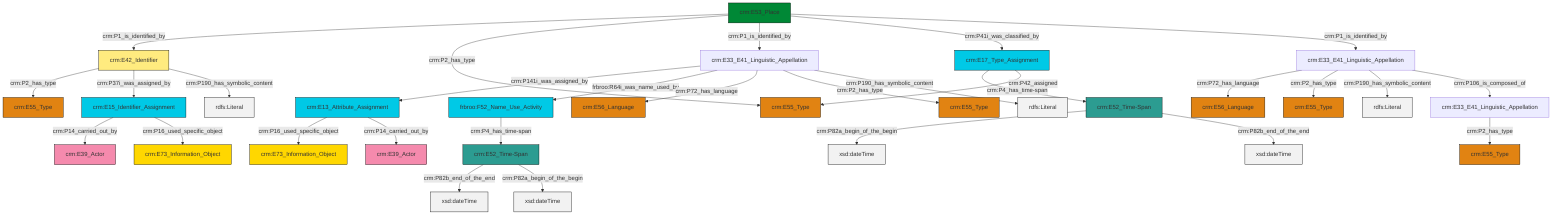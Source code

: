 graph TD
classDef Literal fill:#f2f2f2,stroke:#000000;
classDef CRM_Entity fill:#FFFFFF,stroke:#000000;
classDef Temporal_Entity fill:#00C9E6, stroke:#000000;
classDef Type fill:#E18312, stroke:#000000;
classDef Time-Span fill:#2C9C91, stroke:#000000;
classDef Appellation fill:#FFEB7F, stroke:#000000;
classDef Place fill:#008836, stroke:#000000;
classDef Persistent_Item fill:#B266B2, stroke:#000000;
classDef Conceptual_Object fill:#FFD700, stroke:#000000;
classDef Physical_Thing fill:#D2B48C, stroke:#000000;
classDef Actor fill:#f58aad, stroke:#000000;
classDef PC_Classes fill:#4ce600, stroke:#000000;
classDef Multi fill:#cccccc,stroke:#000000;

4["crm:E33_E41_Linguistic_Appellation"]:::Default -->|crm:P72_has_language| 8["crm:E56_Language"]:::Type
4["crm:E33_E41_Linguistic_Appellation"]:::Default -->|crm:P2_has_type| 11["crm:E55_Type"]:::Type
13["crm:E17_Type_Assignment"]:::Temporal_Entity -->|crm:P4_has_time-span| 2["crm:E52_Time-Span"]:::Time-Span
16["crm:E33_E41_Linguistic_Appellation"]:::Default -->|crm:P141i_was_assigned_by| 9["crm:E13_Attribute_Assignment"]:::Temporal_Entity
17["crm:E33_E41_Linguistic_Appellation"]:::Default -->|crm:P2_has_type| 18["crm:E55_Type"]:::Type
13["crm:E17_Type_Assignment"]:::Temporal_Entity -->|crm:P42_assigned| 0["crm:E55_Type"]:::Type
2["crm:E52_Time-Span"]:::Time-Span -->|crm:P82a_begin_of_the_begin| 21[xsd:dateTime]:::Literal
6["crm:E15_Identifier_Assignment"]:::Temporal_Entity -->|crm:P14_carried_out_by| 22["crm:E39_Actor"]:::Actor
19["crm:E42_Identifier"]:::Appellation -->|crm:P2_has_type| 23["crm:E55_Type"]:::Type
26["crm:E53_Place"]:::Place -->|crm:P1_is_identified_by| 19["crm:E42_Identifier"]:::Appellation
27["crm:E52_Time-Span"]:::Time-Span -->|crm:P82b_end_of_the_end| 28[xsd:dateTime]:::Literal
9["crm:E13_Attribute_Assignment"]:::Temporal_Entity -->|crm:P16_used_specific_object| 29["crm:E73_Information_Object"]:::Conceptual_Object
2["crm:E52_Time-Span"]:::Time-Span -->|crm:P82b_end_of_the_end| 30[xsd:dateTime]:::Literal
4["crm:E33_E41_Linguistic_Appellation"]:::Default -->|crm:P190_has_symbolic_content| 31[rdfs:Literal]:::Literal
16["crm:E33_E41_Linguistic_Appellation"]:::Default -->|frbroo:R64i_was_name_used_by| 33["frbroo:F52_Name_Use_Activity"]:::Temporal_Entity
16["crm:E33_E41_Linguistic_Appellation"]:::Default -->|crm:P72_has_language| 34["crm:E56_Language"]:::Type
16["crm:E33_E41_Linguistic_Appellation"]:::Default -->|crm:P2_has_type| 14["crm:E55_Type"]:::Type
9["crm:E13_Attribute_Assignment"]:::Temporal_Entity -->|crm:P14_carried_out_by| 36["crm:E39_Actor"]:::Actor
6["crm:E15_Identifier_Assignment"]:::Temporal_Entity -->|crm:P16_used_specific_object| 38["crm:E73_Information_Object"]:::Conceptual_Object
27["crm:E52_Time-Span"]:::Time-Span -->|crm:P82a_begin_of_the_begin| 43[xsd:dateTime]:::Literal
16["crm:E33_E41_Linguistic_Appellation"]:::Default -->|crm:P190_has_symbolic_content| 45[rdfs:Literal]:::Literal
26["crm:E53_Place"]:::Place -->|crm:P2_has_type| 0["crm:E55_Type"]:::Type
4["crm:E33_E41_Linguistic_Appellation"]:::Default -->|crm:P106_is_composed_of| 17["crm:E33_E41_Linguistic_Appellation"]:::Default
33["frbroo:F52_Name_Use_Activity"]:::Temporal_Entity -->|crm:P4_has_time-span| 27["crm:E52_Time-Span"]:::Time-Span
26["crm:E53_Place"]:::Place -->|crm:P1_is_identified_by| 16["crm:E33_E41_Linguistic_Appellation"]:::Default
19["crm:E42_Identifier"]:::Appellation -->|crm:P37i_was_assigned_by| 6["crm:E15_Identifier_Assignment"]:::Temporal_Entity
26["crm:E53_Place"]:::Place -->|crm:P41i_was_classified_by| 13["crm:E17_Type_Assignment"]:::Temporal_Entity
19["crm:E42_Identifier"]:::Appellation -->|crm:P190_has_symbolic_content| 52[rdfs:Literal]:::Literal
26["crm:E53_Place"]:::Place -->|crm:P1_is_identified_by| 4["crm:E33_E41_Linguistic_Appellation"]:::Default